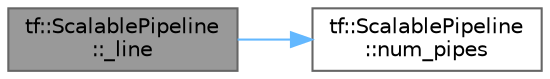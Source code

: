 digraph "tf::ScalablePipeline::_line"
{
 // LATEX_PDF_SIZE
  bgcolor="transparent";
  edge [fontname=Helvetica,fontsize=10,labelfontname=Helvetica,labelfontsize=10];
  node [fontname=Helvetica,fontsize=10,shape=box,height=0.2,width=0.4];
  rankdir="LR";
  Node1 [id="Node000001",label="tf::ScalablePipeline\l::_line",height=0.2,width=0.4,color="gray40", fillcolor="grey60", style="filled", fontcolor="black",tooltip=" "];
  Node1 -> Node2 [id="edge1_Node000001_Node000002",color="steelblue1",style="solid",tooltip=" "];
  Node2 [id="Node000002",label="tf::ScalablePipeline\l::num_pipes",height=0.2,width=0.4,color="grey40", fillcolor="white", style="filled",URL="$classtf_1_1_scalable_pipeline.html#a70c49f5219847681133d2a226c804da1",tooltip="queries the number of pipes"];
}
